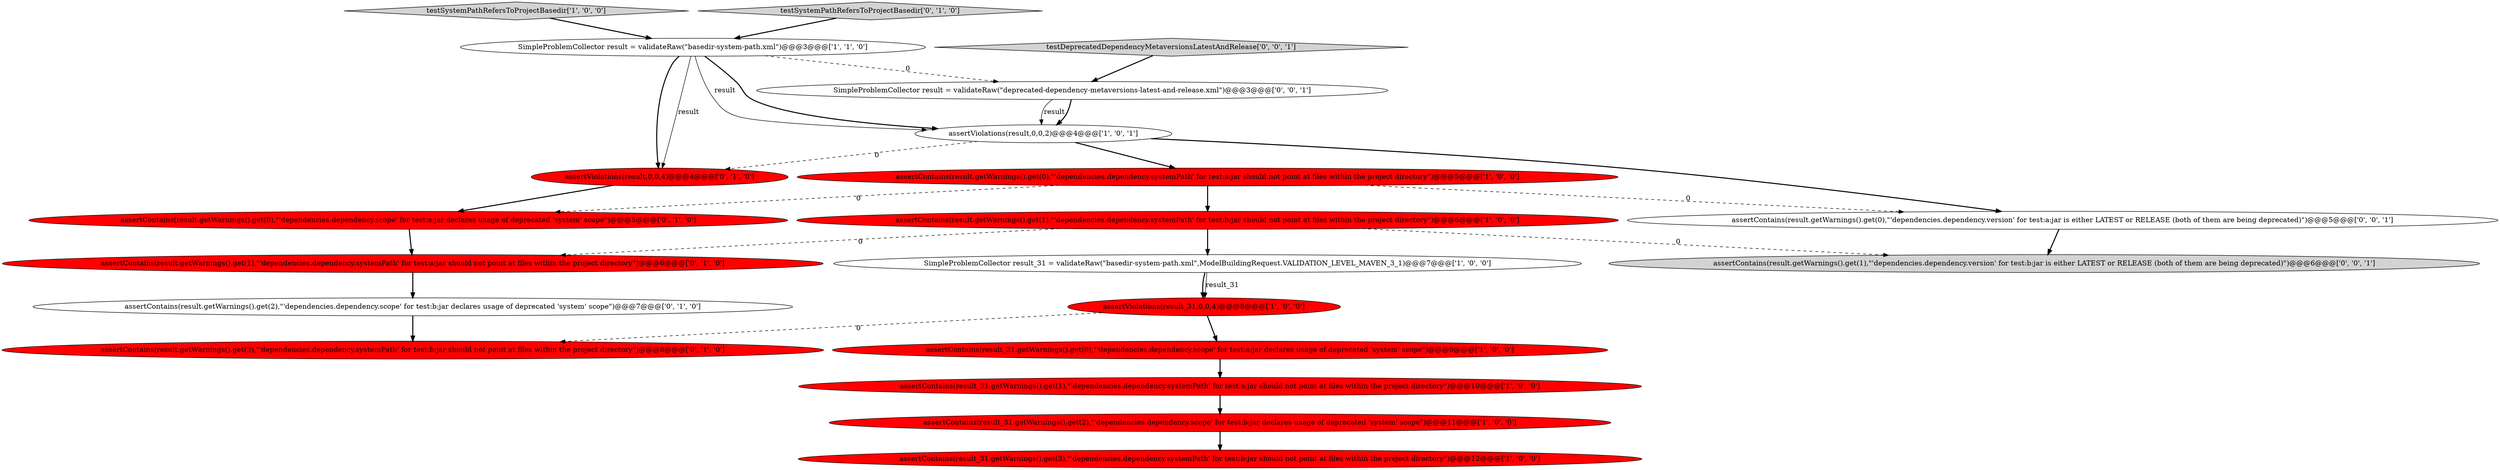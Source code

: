 digraph {
10 [style = filled, label = "assertContains(result_31.getWarnings().get(1),\"'dependencies.dependency.systemPath' for test:a:jar should not point at files within the project directory\")@@@10@@@['1', '0', '0']", fillcolor = red, shape = ellipse image = "AAA1AAABBB1BBB"];
14 [style = filled, label = "assertViolations(result,0,0,4)@@@4@@@['0', '1', '0']", fillcolor = red, shape = ellipse image = "AAA1AAABBB2BBB"];
16 [style = filled, label = "assertContains(result.getWarnings().get(3),\"'dependencies.dependency.systemPath' for test:b:jar should not point at files within the project directory\")@@@8@@@['0', '1', '0']", fillcolor = red, shape = ellipse image = "AAA1AAABBB2BBB"];
7 [style = filled, label = "assertContains(result.getWarnings().get(0),\"'dependencies.dependency.systemPath' for test:a:jar should not point at files within the project directory\")@@@5@@@['1', '0', '0']", fillcolor = red, shape = ellipse image = "AAA1AAABBB1BBB"];
8 [style = filled, label = "assertContains(result_31.getWarnings().get(0),\"'dependencies.dependency.scope' for test:a:jar declares usage of deprecated 'system' scope\")@@@9@@@['1', '0', '0']", fillcolor = red, shape = ellipse image = "AAA1AAABBB1BBB"];
1 [style = filled, label = "assertContains(result_31.getWarnings().get(2),\"'dependencies.dependency.scope' for test:b:jar declares usage of deprecated 'system' scope\")@@@11@@@['1', '0', '0']", fillcolor = red, shape = ellipse image = "AAA1AAABBB1BBB"];
13 [style = filled, label = "assertContains(result.getWarnings().get(1),\"'dependencies.dependency.systemPath' for test:a:jar should not point at files within the project directory\")@@@6@@@['0', '1', '0']", fillcolor = red, shape = ellipse image = "AAA1AAABBB2BBB"];
2 [style = filled, label = "SimpleProblemCollector result = validateRaw(\"basedir-system-path.xml\")@@@3@@@['1', '1', '0']", fillcolor = white, shape = ellipse image = "AAA0AAABBB1BBB"];
3 [style = filled, label = "assertContains(result_31.getWarnings().get(3),\"'dependencies.dependency.systemPath' for test:b:jar should not point at files within the project directory\")@@@12@@@['1', '0', '0']", fillcolor = red, shape = ellipse image = "AAA1AAABBB1BBB"];
17 [style = filled, label = "assertContains(result.getWarnings().get(1),\"'dependencies.dependency.version' for test:b:jar is either LATEST or RELEASE (both of them are being deprecated)\")@@@6@@@['0', '0', '1']", fillcolor = lightgray, shape = ellipse image = "AAA0AAABBB3BBB"];
19 [style = filled, label = "assertContains(result.getWarnings().get(0),\"'dependencies.dependency.version' for test:a:jar is either LATEST or RELEASE (both of them are being deprecated)\")@@@5@@@['0', '0', '1']", fillcolor = white, shape = ellipse image = "AAA0AAABBB3BBB"];
5 [style = filled, label = "assertContains(result.getWarnings().get(1),\"'dependencies.dependency.systemPath' for test:b:jar should not point at files within the project directory\")@@@6@@@['1', '0', '0']", fillcolor = red, shape = ellipse image = "AAA1AAABBB1BBB"];
11 [style = filled, label = "assertContains(result.getWarnings().get(0),\"'dependencies.dependency.scope' for test:a:jar declares usage of deprecated 'system' scope\")@@@5@@@['0', '1', '0']", fillcolor = red, shape = ellipse image = "AAA1AAABBB2BBB"];
0 [style = filled, label = "assertViolations(result_31,0,0,4)@@@8@@@['1', '0', '0']", fillcolor = red, shape = ellipse image = "AAA1AAABBB1BBB"];
6 [style = filled, label = "assertViolations(result,0,0,2)@@@4@@@['1', '0', '1']", fillcolor = white, shape = ellipse image = "AAA0AAABBB1BBB"];
4 [style = filled, label = "testSystemPathRefersToProjectBasedir['1', '0', '0']", fillcolor = lightgray, shape = diamond image = "AAA0AAABBB1BBB"];
12 [style = filled, label = "testSystemPathRefersToProjectBasedir['0', '1', '0']", fillcolor = lightgray, shape = diamond image = "AAA0AAABBB2BBB"];
15 [style = filled, label = "assertContains(result.getWarnings().get(2),\"'dependencies.dependency.scope' for test:b:jar declares usage of deprecated 'system' scope\")@@@7@@@['0', '1', '0']", fillcolor = white, shape = ellipse image = "AAA0AAABBB2BBB"];
9 [style = filled, label = "SimpleProblemCollector result_31 = validateRaw(\"basedir-system-path.xml\",ModelBuildingRequest.VALIDATION_LEVEL_MAVEN_3_1)@@@7@@@['1', '0', '0']", fillcolor = white, shape = ellipse image = "AAA0AAABBB1BBB"];
20 [style = filled, label = "testDeprecatedDependencyMetaversionsLatestAndRelease['0', '0', '1']", fillcolor = lightgray, shape = diamond image = "AAA0AAABBB3BBB"];
18 [style = filled, label = "SimpleProblemCollector result = validateRaw(\"deprecated-dependency-metaversions-latest-and-release.xml\")@@@3@@@['0', '0', '1']", fillcolor = white, shape = ellipse image = "AAA0AAABBB3BBB"];
5->13 [style = dashed, label="0"];
18->6 [style = solid, label="result"];
2->6 [style = solid, label="result"];
8->10 [style = bold, label=""];
9->0 [style = bold, label=""];
5->9 [style = bold, label=""];
2->6 [style = bold, label=""];
0->16 [style = dashed, label="0"];
1->3 [style = bold, label=""];
7->11 [style = dashed, label="0"];
4->2 [style = bold, label=""];
6->19 [style = bold, label=""];
19->17 [style = bold, label=""];
6->14 [style = dashed, label="0"];
15->16 [style = bold, label=""];
20->18 [style = bold, label=""];
9->0 [style = solid, label="result_31"];
7->5 [style = bold, label=""];
12->2 [style = bold, label=""];
5->17 [style = dashed, label="0"];
18->6 [style = bold, label=""];
7->19 [style = dashed, label="0"];
11->13 [style = bold, label=""];
2->14 [style = bold, label=""];
0->8 [style = bold, label=""];
2->18 [style = dashed, label="0"];
13->15 [style = bold, label=""];
6->7 [style = bold, label=""];
10->1 [style = bold, label=""];
14->11 [style = bold, label=""];
2->14 [style = solid, label="result"];
}
